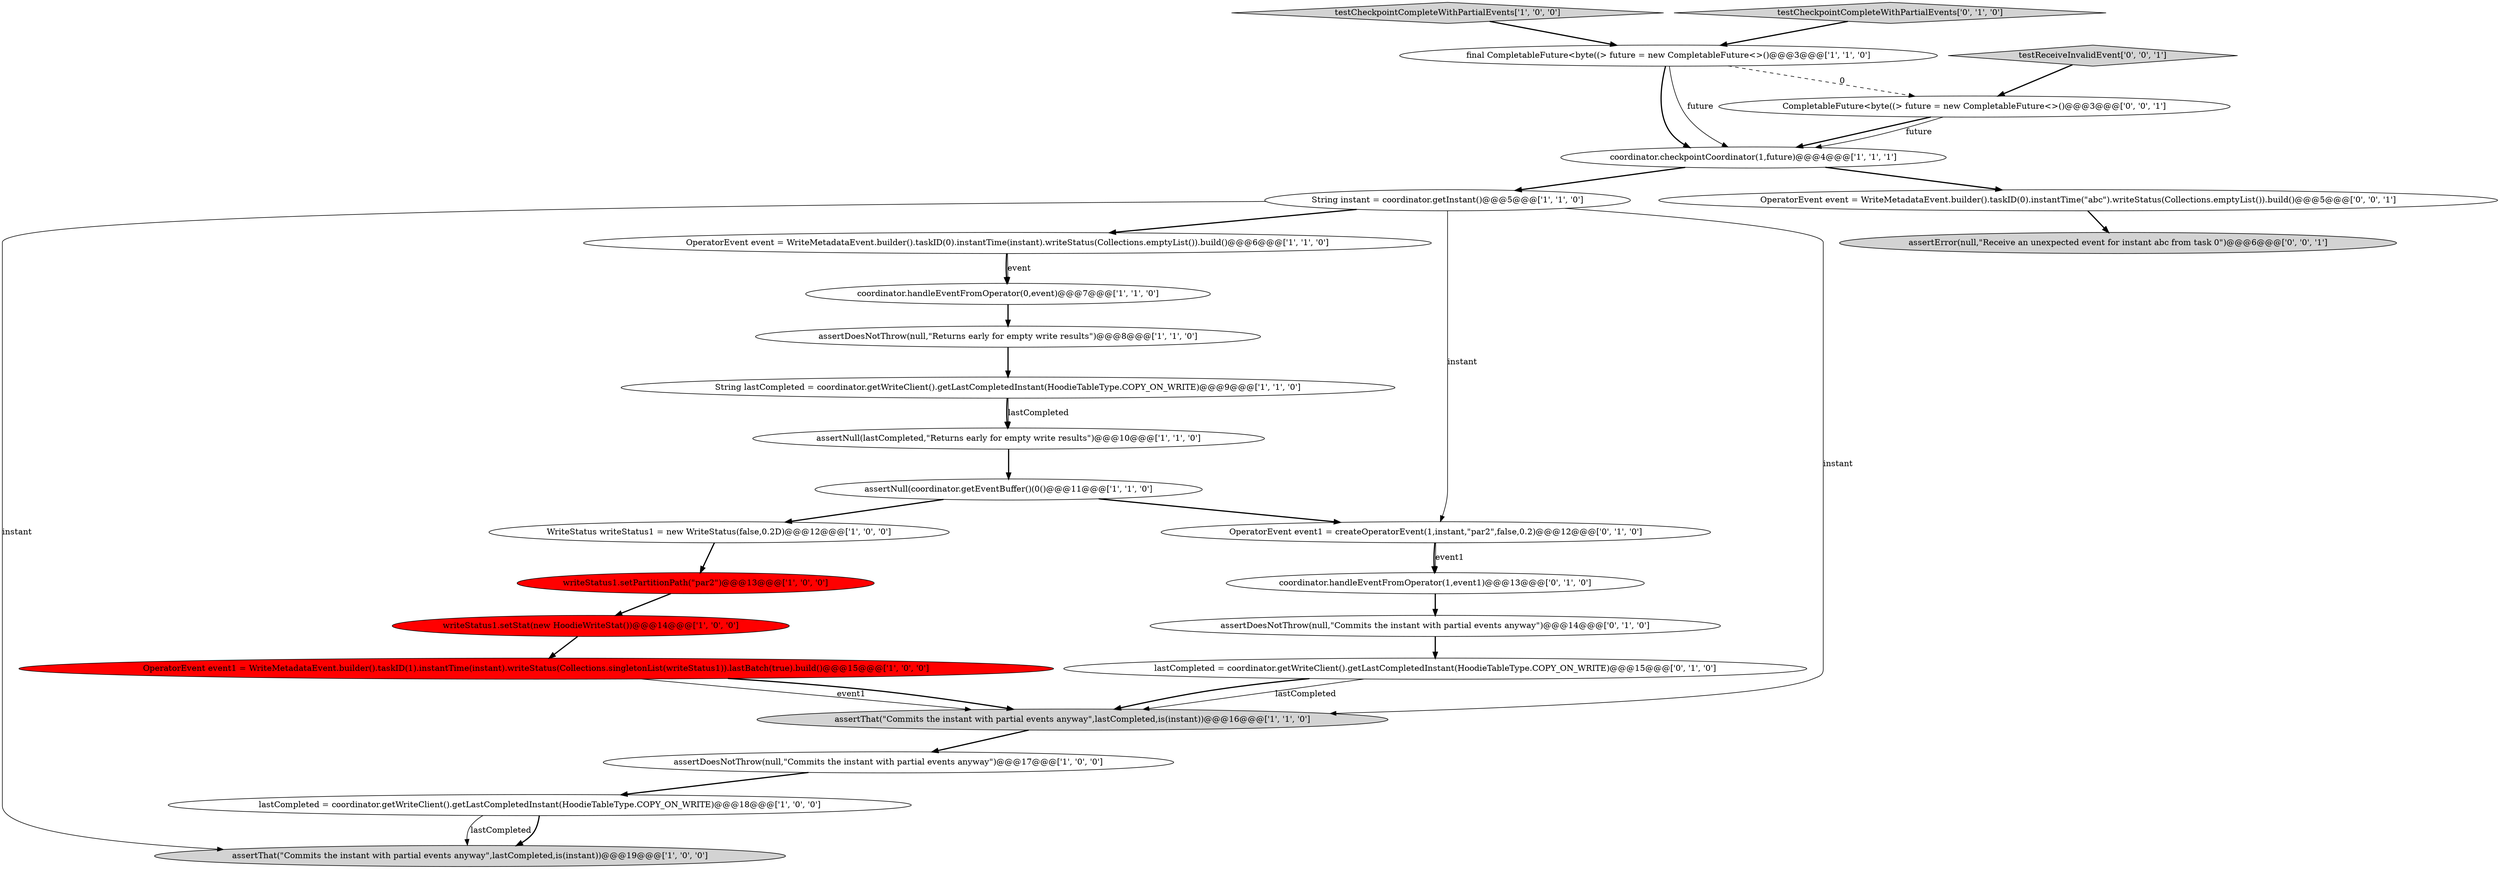 digraph {
10 [style = filled, label = "OperatorEvent event1 = WriteMetadataEvent.builder().taskID(1).instantTime(instant).writeStatus(Collections.singletonList(writeStatus1)).lastBatch(true).build()@@@15@@@['1', '0', '0']", fillcolor = red, shape = ellipse image = "AAA1AAABBB1BBB"];
19 [style = filled, label = "OperatorEvent event1 = createOperatorEvent(1,instant,\"par2\",false,0.2)@@@12@@@['0', '1', '0']", fillcolor = white, shape = ellipse image = "AAA0AAABBB2BBB"];
11 [style = filled, label = "writeStatus1.setPartitionPath(\"par2\")@@@13@@@['1', '0', '0']", fillcolor = red, shape = ellipse image = "AAA1AAABBB1BBB"];
17 [style = filled, label = "String lastCompleted = coordinator.getWriteClient().getLastCompletedInstant(HoodieTableType.COPY_ON_WRITE)@@@9@@@['1', '1', '0']", fillcolor = white, shape = ellipse image = "AAA0AAABBB1BBB"];
4 [style = filled, label = "testCheckpointCompleteWithPartialEvents['1', '0', '0']", fillcolor = lightgray, shape = diamond image = "AAA0AAABBB1BBB"];
23 [style = filled, label = "OperatorEvent event = WriteMetadataEvent.builder().taskID(0).instantTime(\"abc\").writeStatus(Collections.emptyList()).build()@@@5@@@['0', '0', '1']", fillcolor = white, shape = ellipse image = "AAA0AAABBB3BBB"];
12 [style = filled, label = "writeStatus1.setStat(new HoodieWriteStat())@@@14@@@['1', '0', '0']", fillcolor = red, shape = ellipse image = "AAA1AAABBB1BBB"];
21 [style = filled, label = "lastCompleted = coordinator.getWriteClient().getLastCompletedInstant(HoodieTableType.COPY_ON_WRITE)@@@15@@@['0', '1', '0']", fillcolor = white, shape = ellipse image = "AAA0AAABBB2BBB"];
16 [style = filled, label = "assertThat(\"Commits the instant with partial events anyway\",lastCompleted,is(instant))@@@19@@@['1', '0', '0']", fillcolor = lightgray, shape = ellipse image = "AAA0AAABBB1BBB"];
8 [style = filled, label = "OperatorEvent event = WriteMetadataEvent.builder().taskID(0).instantTime(instant).writeStatus(Collections.emptyList()).build()@@@6@@@['1', '1', '0']", fillcolor = white, shape = ellipse image = "AAA0AAABBB1BBB"];
13 [style = filled, label = "WriteStatus writeStatus1 = new WriteStatus(false,0.2D)@@@12@@@['1', '0', '0']", fillcolor = white, shape = ellipse image = "AAA0AAABBB1BBB"];
0 [style = filled, label = "final CompletableFuture<byte((> future = new CompletableFuture<>()@@@3@@@['1', '1', '0']", fillcolor = white, shape = ellipse image = "AAA0AAABBB1BBB"];
18 [style = filled, label = "coordinator.handleEventFromOperator(1,event1)@@@13@@@['0', '1', '0']", fillcolor = white, shape = ellipse image = "AAA0AAABBB2BBB"];
9 [style = filled, label = "assertDoesNotThrow(null,\"Returns early for empty write results\")@@@8@@@['1', '1', '0']", fillcolor = white, shape = ellipse image = "AAA0AAABBB1BBB"];
24 [style = filled, label = "assertError(null,\"Receive an unexpected event for instant abc from task 0\")@@@6@@@['0', '0', '1']", fillcolor = lightgray, shape = ellipse image = "AAA0AAABBB3BBB"];
25 [style = filled, label = "testReceiveInvalidEvent['0', '0', '1']", fillcolor = lightgray, shape = diamond image = "AAA0AAABBB3BBB"];
3 [style = filled, label = "assertNull(coordinator.getEventBuffer()(0()@@@11@@@['1', '1', '0']", fillcolor = white, shape = ellipse image = "AAA0AAABBB1BBB"];
26 [style = filled, label = "CompletableFuture<byte((> future = new CompletableFuture<>()@@@3@@@['0', '0', '1']", fillcolor = white, shape = ellipse image = "AAA0AAABBB3BBB"];
1 [style = filled, label = "String instant = coordinator.getInstant()@@@5@@@['1', '1', '0']", fillcolor = white, shape = ellipse image = "AAA0AAABBB1BBB"];
22 [style = filled, label = "assertDoesNotThrow(null,\"Commits the instant with partial events anyway\")@@@14@@@['0', '1', '0']", fillcolor = white, shape = ellipse image = "AAA0AAABBB2BBB"];
2 [style = filled, label = "assertDoesNotThrow(null,\"Commits the instant with partial events anyway\")@@@17@@@['1', '0', '0']", fillcolor = white, shape = ellipse image = "AAA0AAABBB1BBB"];
14 [style = filled, label = "coordinator.handleEventFromOperator(0,event)@@@7@@@['1', '1', '0']", fillcolor = white, shape = ellipse image = "AAA0AAABBB1BBB"];
5 [style = filled, label = "assertThat(\"Commits the instant with partial events anyway\",lastCompleted,is(instant))@@@16@@@['1', '1', '0']", fillcolor = lightgray, shape = ellipse image = "AAA0AAABBB1BBB"];
15 [style = filled, label = "lastCompleted = coordinator.getWriteClient().getLastCompletedInstant(HoodieTableType.COPY_ON_WRITE)@@@18@@@['1', '0', '0']", fillcolor = white, shape = ellipse image = "AAA0AAABBB1BBB"];
20 [style = filled, label = "testCheckpointCompleteWithPartialEvents['0', '1', '0']", fillcolor = lightgray, shape = diamond image = "AAA0AAABBB2BBB"];
6 [style = filled, label = "coordinator.checkpointCoordinator(1,future)@@@4@@@['1', '1', '1']", fillcolor = white, shape = ellipse image = "AAA0AAABBB1BBB"];
7 [style = filled, label = "assertNull(lastCompleted,\"Returns early for empty write results\")@@@10@@@['1', '1', '0']", fillcolor = white, shape = ellipse image = "AAA0AAABBB1BBB"];
19->18 [style = bold, label=""];
1->8 [style = bold, label=""];
0->6 [style = bold, label=""];
1->16 [style = solid, label="instant"];
6->23 [style = bold, label=""];
19->18 [style = solid, label="event1"];
20->0 [style = bold, label=""];
15->16 [style = solid, label="lastCompleted"];
10->5 [style = solid, label="event1"];
22->21 [style = bold, label=""];
1->19 [style = solid, label="instant"];
8->14 [style = bold, label=""];
9->17 [style = bold, label=""];
8->14 [style = solid, label="event"];
11->12 [style = bold, label=""];
0->26 [style = dashed, label="0"];
26->6 [style = bold, label=""];
15->16 [style = bold, label=""];
13->11 [style = bold, label=""];
26->6 [style = solid, label="future"];
7->3 [style = bold, label=""];
4->0 [style = bold, label=""];
17->7 [style = bold, label=""];
1->5 [style = solid, label="instant"];
6->1 [style = bold, label=""];
21->5 [style = bold, label=""];
5->2 [style = bold, label=""];
23->24 [style = bold, label=""];
12->10 [style = bold, label=""];
18->22 [style = bold, label=""];
10->5 [style = bold, label=""];
3->19 [style = bold, label=""];
2->15 [style = bold, label=""];
25->26 [style = bold, label=""];
3->13 [style = bold, label=""];
21->5 [style = solid, label="lastCompleted"];
14->9 [style = bold, label=""];
0->6 [style = solid, label="future"];
17->7 [style = solid, label="lastCompleted"];
}
